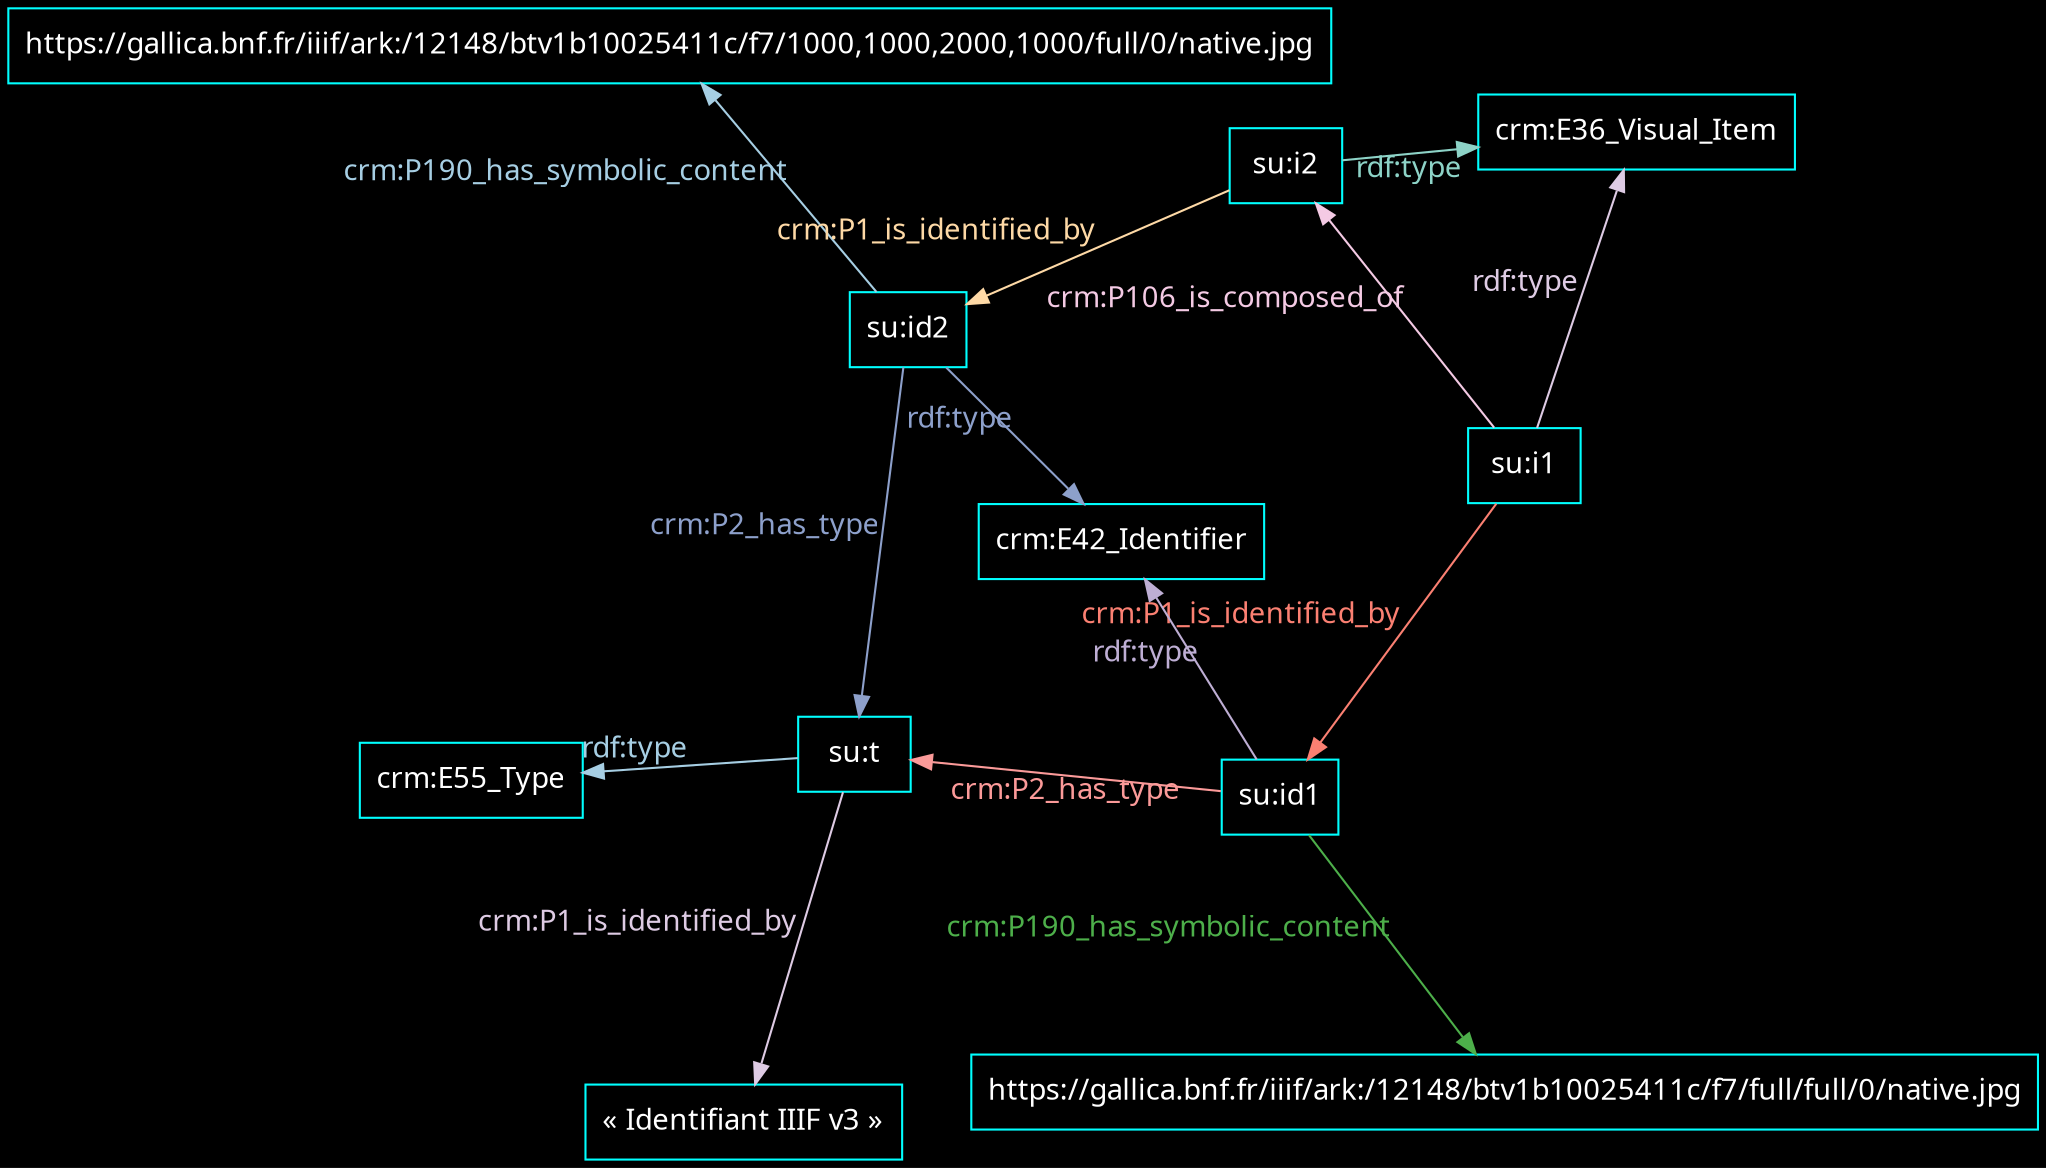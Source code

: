 digraph {
    graph [bgcolor=black]
    rankdir=LR
    node [color=white,fontcolor=white,fontname="Fira Code Regular",shape=box]
    edge [color=white,fontcolor=white,fontname="Fira Code Regular"]
    

    layout=neato
overlap=scale
splines=true
sep=.1
node [color=cyan,fontcolor=white]
edge [color=cyan,fontcolor=white]
"su:i1" -> "crm:E36_Visual_Item" [label="rdf:type",color="#decbe4",fontcolor="#decbe4"]
"su:t" -> "crm:E55_Type" [label="rdf:type",color="#a6cee3",fontcolor="#a6cee3"]
"su:i1" -> "su:id1" [label="crm:P1_is_identified_by",color="#fb8072",fontcolor="#fb8072"]
"su:id2" -> "su:t" [label="crm:P2_has_type",color="#8da0cb",fontcolor="#8da0cb"]
"su:t" -> "« Identifiant IIIF v3 »" [label="crm:P1_is_identified_by",color="#decbe4",fontcolor="#decbe4"]
"su:id1" -> "https://gallica.bnf.fr/iiif/ark:/12148/btv1b10025411c/f7/full/full/0/native.jpg" [label="crm:P190_has_symbolic_content",color="#4daf4a",fontcolor="#4daf4a"]
"su:id2" -> "https://gallica.bnf.fr/iiif/ark:/12148/btv1b10025411c/f7/1000,1000,2000,1000/full/0/native.jpg" [label="crm:P190_has_symbolic_content",color="#a6cee3",fontcolor="#a6cee3"]
"su:i2" -> "crm:E36_Visual_Item" [label="rdf:type",color="#8dd3c7",fontcolor="#8dd3c7"]
"su:id1" -> "su:t" [label="crm:P2_has_type",color="#fb9a99",fontcolor="#fb9a99"]
"su:i1" -> "su:i2" [label="crm:P106_is_composed_of",color="#f4cae4",fontcolor="#f4cae4"]
"su:i2" -> "su:id2" [label="crm:P1_is_identified_by",color="#fed9a6",fontcolor="#fed9a6"]
"su:id1" -> "crm:E42_Identifier" [label="rdf:type",color="#beaed4",fontcolor="#beaed4"]
"su:id2" -> "crm:E42_Identifier" [label="rdf:type",color="#8da0cb",fontcolor="#8da0cb"]
}
